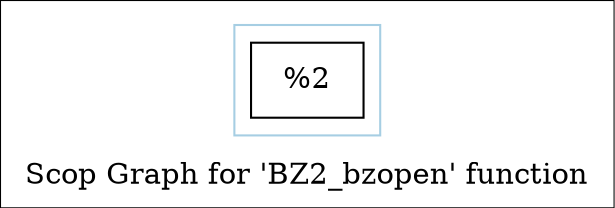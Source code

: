 digraph "Scop Graph for 'BZ2_bzopen' function" {
	label="Scop Graph for 'BZ2_bzopen' function";

	Node0x1748dd0 [shape=record,label="{%2}"];
	colorscheme = "paired12"
        subgraph cluster_0x155e0a0 {
          label = "";
          style = solid;
          color = 1
          Node0x1748dd0;
        }
}
